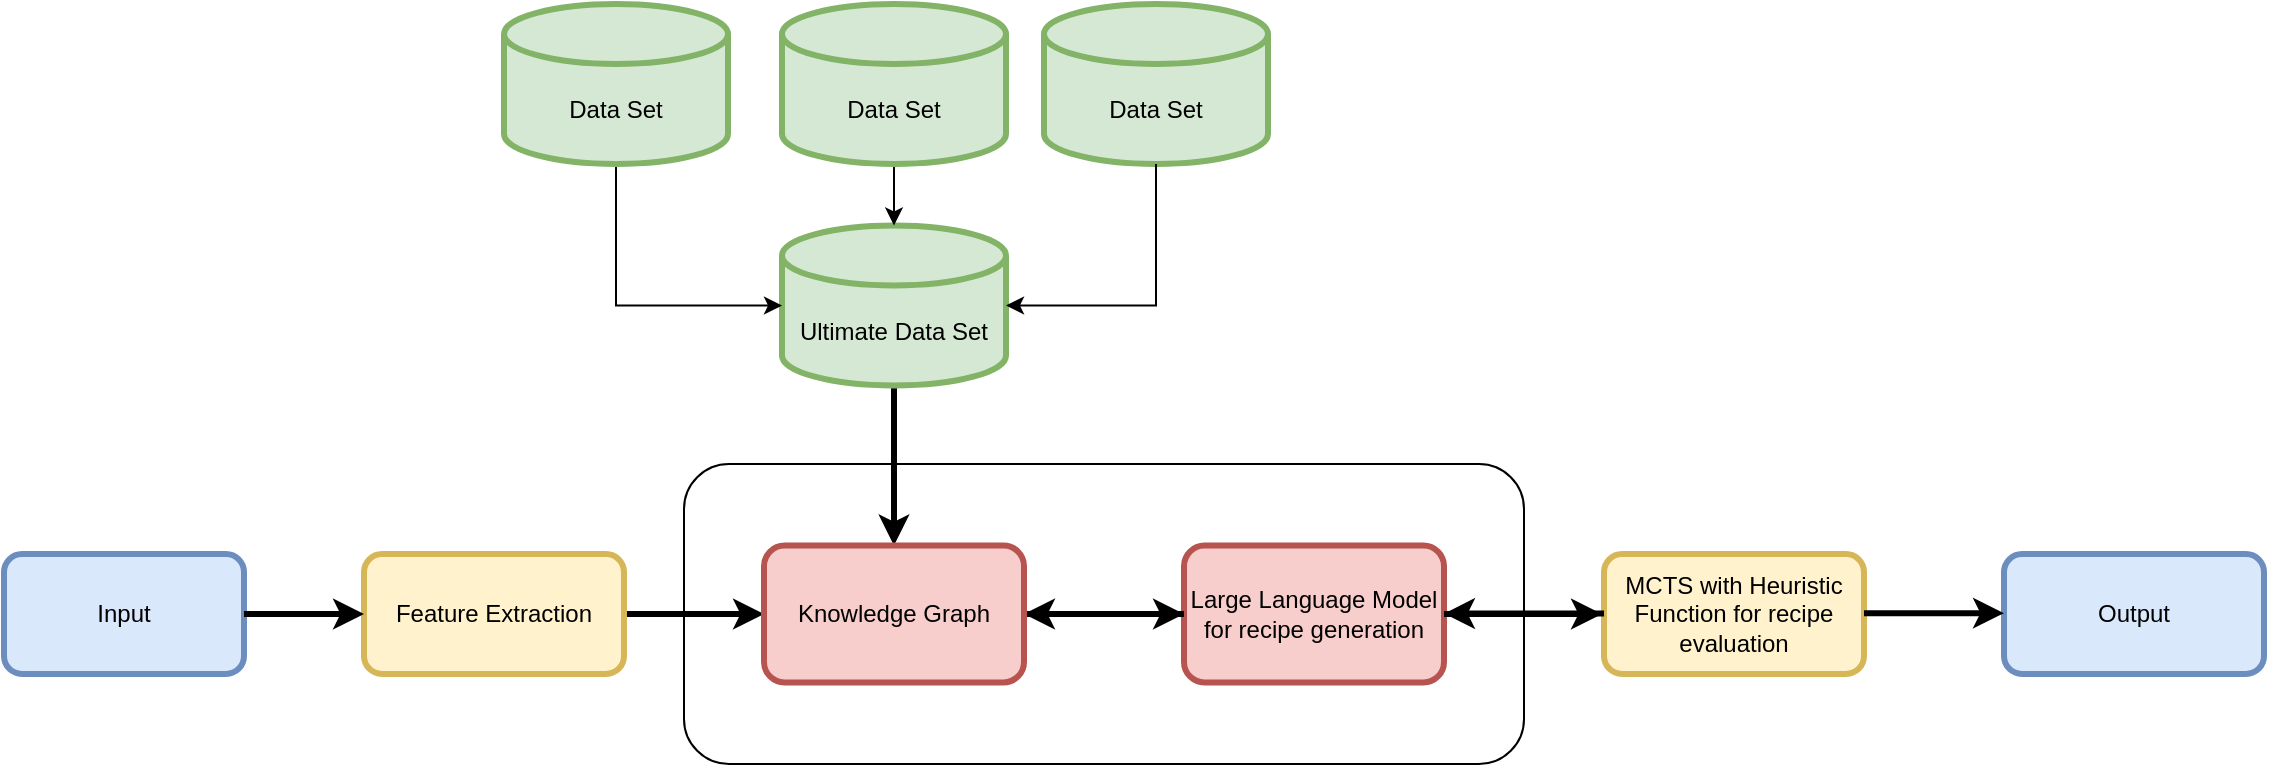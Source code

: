 <mxfile version="24.4.13" type="github">
  <diagram name="Page-1" id="WKiQ4ZJjj3jKp8pEJqKA">
    <mxGraphModel dx="1345" dy="764" grid="1" gridSize="10" guides="1" tooltips="1" connect="1" arrows="1" fold="1" page="1" pageScale="1" pageWidth="850" pageHeight="1100" math="0" shadow="0">
      <root>
        <mxCell id="0" />
        <mxCell id="1" parent="0" />
        <mxCell id="vjcFk96oPelNAYuhh3vw-17" value="" style="rounded=1;whiteSpace=wrap;html=1;" vertex="1" parent="1">
          <mxGeometry x="390" y="287" width="420" height="150" as="geometry" />
        </mxCell>
        <mxCell id="e_V1dfJK_9WuO3395_Ni-2" value="Input" style="rounded=1;whiteSpace=wrap;html=1;strokeWidth=3;fillColor=#dae8fc;strokeColor=#6c8ebf;" parent="1" vertex="1">
          <mxGeometry x="50" y="332" width="120" height="60" as="geometry" />
        </mxCell>
        <mxCell id="e_V1dfJK_9WuO3395_Ni-9" style="edgeStyle=orthogonalEdgeStyle;rounded=0;orthogonalLoop=1;jettySize=auto;html=1;exitX=1;exitY=0.5;exitDx=0;exitDy=0;entryX=0;entryY=0.5;entryDx=0;entryDy=0;strokeWidth=3;" parent="1" source="e_V1dfJK_9WuO3395_Ni-5" target="vjcFk96oPelNAYuhh3vw-2" edge="1">
          <mxGeometry relative="1" as="geometry">
            <mxPoint x="425.0" y="362" as="targetPoint" />
          </mxGeometry>
        </mxCell>
        <mxCell id="e_V1dfJK_9WuO3395_Ni-5" value="Feature Extraction" style="rounded=1;whiteSpace=wrap;html=1;strokeWidth=3;fillColor=#fff2cc;strokeColor=#d6b656;" parent="1" vertex="1">
          <mxGeometry x="230" y="332" width="130" height="60" as="geometry" />
        </mxCell>
        <mxCell id="e_V1dfJK_9WuO3395_Ni-6" value="" style="endArrow=classic;html=1;rounded=0;exitX=1;exitY=0.5;exitDx=0;exitDy=0;entryX=0;entryY=0.5;entryDx=0;entryDy=0;strokeWidth=3;" parent="1" source="e_V1dfJK_9WuO3395_Ni-2" target="e_V1dfJK_9WuO3395_Ni-5" edge="1">
          <mxGeometry width="50" height="50" relative="1" as="geometry">
            <mxPoint x="220" y="387" as="sourcePoint" />
            <mxPoint x="270" y="337" as="targetPoint" />
          </mxGeometry>
        </mxCell>
        <mxCell id="e_V1dfJK_9WuO3395_Ni-30" style="edgeStyle=orthogonalEdgeStyle;rounded=0;orthogonalLoop=1;jettySize=auto;html=1;exitX=1;exitY=0.5;exitDx=0;exitDy=0;strokeWidth=3;entryX=0;entryY=0.5;entryDx=0;entryDy=0;" parent="1" source="vjcFk96oPelNAYuhh3vw-2" target="e_V1dfJK_9WuO3395_Ni-23" edge="1">
          <mxGeometry relative="1" as="geometry">
            <mxPoint x="700" y="294.5" as="sourcePoint" />
            <mxPoint x="760" y="294.5" as="targetPoint" />
          </mxGeometry>
        </mxCell>
        <mxCell id="e_V1dfJK_9WuO3395_Ni-19" style="edgeStyle=orthogonalEdgeStyle;rounded=0;orthogonalLoop=1;jettySize=auto;html=1;exitX=0.5;exitY=1;exitDx=0;exitDy=0;exitPerimeter=0;entryX=0.5;entryY=0;entryDx=0;entryDy=0;strokeWidth=3;" parent="1" source="e_V1dfJK_9WuO3395_Ni-18" edge="1">
          <mxGeometry relative="1" as="geometry">
            <mxPoint x="495.0" y="327.75" as="targetPoint" />
          </mxGeometry>
        </mxCell>
        <mxCell id="e_V1dfJK_9WuO3395_Ni-18" value="Ultimate Data Set" style="shape=cylinder3;whiteSpace=wrap;html=1;boundedLbl=1;backgroundOutline=1;size=15;strokeWidth=3;fillColor=#d5e8d4;strokeColor=#82b366;" parent="1" vertex="1">
          <mxGeometry x="439" y="167.75" width="112" height="80" as="geometry" />
        </mxCell>
        <mxCell id="e_V1dfJK_9WuO3395_Ni-22" value="MCTS with Heuristic Function for recipe evaluation" style="rounded=1;whiteSpace=wrap;html=1;strokeWidth=3;fillColor=#fff2cc;strokeColor=#d6b656;" parent="1" vertex="1">
          <mxGeometry x="850" y="332" width="130" height="60" as="geometry" />
        </mxCell>
        <mxCell id="e_V1dfJK_9WuO3395_Ni-23" value="Large Language Model for recipe generation" style="rounded=1;whiteSpace=wrap;html=1;strokeWidth=3;fillColor=#f8cecc;strokeColor=#b85450;" parent="1" vertex="1">
          <mxGeometry x="640" y="327.75" width="130" height="68.5" as="geometry" />
        </mxCell>
        <mxCell id="e_V1dfJK_9WuO3395_Ni-28" value="Output" style="rounded=1;whiteSpace=wrap;html=1;strokeWidth=3;fillColor=#dae8fc;strokeColor=#6c8ebf;" parent="1" vertex="1">
          <mxGeometry x="1050" y="332" width="130" height="60" as="geometry" />
        </mxCell>
        <mxCell id="e_V1dfJK_9WuO3395_Ni-35" style="edgeStyle=orthogonalEdgeStyle;rounded=0;orthogonalLoop=1;jettySize=auto;html=1;exitX=0;exitY=0.5;exitDx=0;exitDy=0;strokeWidth=3;entryX=1;entryY=0.5;entryDx=0;entryDy=0;" parent="1" source="e_V1dfJK_9WuO3395_Ni-23" target="vjcFk96oPelNAYuhh3vw-2" edge="1">
          <mxGeometry relative="1" as="geometry">
            <mxPoint x="760" y="294.5" as="sourcePoint" />
            <mxPoint x="700" y="294.5" as="targetPoint" />
          </mxGeometry>
        </mxCell>
        <mxCell id="vjcFk96oPelNAYuhh3vw-2" value="Knowledge Graph" style="rounded=1;whiteSpace=wrap;html=1;strokeWidth=3;fillColor=#f8cecc;strokeColor=#b85450;" vertex="1" parent="1">
          <mxGeometry x="430" y="327.75" width="130" height="68.5" as="geometry" />
        </mxCell>
        <mxCell id="vjcFk96oPelNAYuhh3vw-8" style="edgeStyle=orthogonalEdgeStyle;rounded=0;orthogonalLoop=1;jettySize=auto;html=1;exitX=0.5;exitY=1;exitDx=0;exitDy=0;exitPerimeter=0;entryX=0;entryY=0.5;entryDx=0;entryDy=0;entryPerimeter=0;" edge="1" parent="1" source="vjcFk96oPelNAYuhh3vw-5" target="e_V1dfJK_9WuO3395_Ni-18">
          <mxGeometry relative="1" as="geometry">
            <mxPoint x="390" y="217" as="targetPoint" />
          </mxGeometry>
        </mxCell>
        <mxCell id="vjcFk96oPelNAYuhh3vw-5" value="Data Set" style="shape=cylinder3;whiteSpace=wrap;html=1;boundedLbl=1;backgroundOutline=1;size=15;strokeWidth=3;fillColor=#d5e8d4;strokeColor=#82b366;" vertex="1" parent="1">
          <mxGeometry x="300" y="57" width="112" height="80" as="geometry" />
        </mxCell>
        <mxCell id="vjcFk96oPelNAYuhh3vw-9" style="edgeStyle=orthogonalEdgeStyle;rounded=0;orthogonalLoop=1;jettySize=auto;html=1;exitX=0.5;exitY=1;exitDx=0;exitDy=0;exitPerimeter=0;" edge="1" parent="1" source="vjcFk96oPelNAYuhh3vw-6" target="e_V1dfJK_9WuO3395_Ni-18">
          <mxGeometry relative="1" as="geometry" />
        </mxCell>
        <mxCell id="vjcFk96oPelNAYuhh3vw-6" value="Data Set" style="shape=cylinder3;whiteSpace=wrap;html=1;boundedLbl=1;backgroundOutline=1;size=15;strokeWidth=3;fillColor=#d5e8d4;strokeColor=#82b366;" vertex="1" parent="1">
          <mxGeometry x="439" y="57" width="112" height="80" as="geometry" />
        </mxCell>
        <mxCell id="vjcFk96oPelNAYuhh3vw-7" value="Data Set" style="shape=cylinder3;whiteSpace=wrap;html=1;boundedLbl=1;backgroundOutline=1;size=15;strokeWidth=3;fillColor=#d5e8d4;strokeColor=#82b366;" vertex="1" parent="1">
          <mxGeometry x="570" y="57" width="112" height="80" as="geometry" />
        </mxCell>
        <mxCell id="vjcFk96oPelNAYuhh3vw-10" style="edgeStyle=orthogonalEdgeStyle;rounded=0;orthogonalLoop=1;jettySize=auto;html=1;exitX=0.5;exitY=1;exitDx=0;exitDy=0;exitPerimeter=0;entryX=1;entryY=0.5;entryDx=0;entryDy=0;entryPerimeter=0;" edge="1" parent="1" source="vjcFk96oPelNAYuhh3vw-7" target="e_V1dfJK_9WuO3395_Ni-18">
          <mxGeometry relative="1" as="geometry" />
        </mxCell>
        <mxCell id="vjcFk96oPelNAYuhh3vw-13" style="edgeStyle=orthogonalEdgeStyle;rounded=0;orthogonalLoop=1;jettySize=auto;html=1;exitX=0;exitY=0.5;exitDx=0;exitDy=0;strokeWidth=3;entryX=1;entryY=0.5;entryDx=0;entryDy=0;" edge="1" parent="1">
          <mxGeometry relative="1" as="geometry">
            <mxPoint x="850" y="361.79" as="sourcePoint" />
            <mxPoint x="770" y="361.79" as="targetPoint" />
          </mxGeometry>
        </mxCell>
        <mxCell id="vjcFk96oPelNAYuhh3vw-15" style="edgeStyle=orthogonalEdgeStyle;rounded=0;orthogonalLoop=1;jettySize=auto;html=1;exitX=1;exitY=0.5;exitDx=0;exitDy=0;strokeWidth=3;" edge="1" parent="1" source="e_V1dfJK_9WuO3395_Ni-23">
          <mxGeometry relative="1" as="geometry">
            <mxPoint x="860" y="371.79" as="sourcePoint" />
            <mxPoint x="849" y="362" as="targetPoint" />
          </mxGeometry>
        </mxCell>
        <mxCell id="vjcFk96oPelNAYuhh3vw-16" style="edgeStyle=orthogonalEdgeStyle;rounded=0;orthogonalLoop=1;jettySize=auto;html=1;exitX=1;exitY=0.5;exitDx=0;exitDy=0;entryX=0;entryY=0.5;entryDx=0;entryDy=0;strokeWidth=3;" edge="1" parent="1">
          <mxGeometry relative="1" as="geometry">
            <mxPoint x="980" y="361.58" as="sourcePoint" />
            <mxPoint x="1050" y="361.58" as="targetPoint" />
          </mxGeometry>
        </mxCell>
      </root>
    </mxGraphModel>
  </diagram>
</mxfile>
